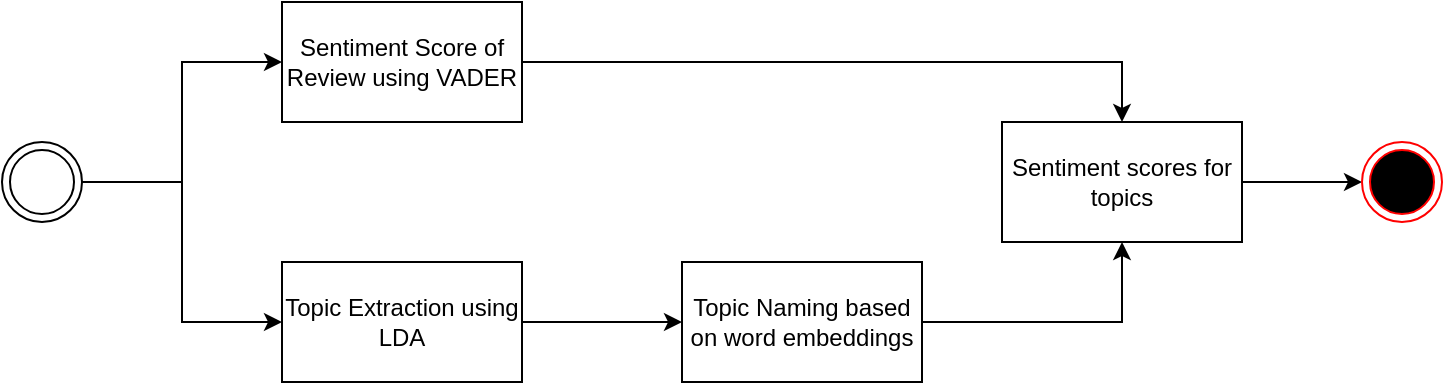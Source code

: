 <mxfile version="15.9.4" type="device"><diagram id="aXvLs4rXrCXs0ucB-yTp" name="Page-1"><mxGraphModel dx="1094" dy="611" grid="1" gridSize="10" guides="1" tooltips="1" connect="1" arrows="1" fold="1" page="1" pageScale="1" pageWidth="827" pageHeight="1169" math="0" shadow="0"><root><mxCell id="0"/><mxCell id="1" parent="0"/><mxCell id="QHWLZtWJLxdPzeeFP30F-11" style="edgeStyle=orthogonalEdgeStyle;rounded=0;orthogonalLoop=1;jettySize=auto;html=1;entryX=0.5;entryY=0;entryDx=0;entryDy=0;" edge="1" parent="1" source="QHWLZtWJLxdPzeeFP30F-1" target="QHWLZtWJLxdPzeeFP30F-9"><mxGeometry relative="1" as="geometry"/></mxCell><mxCell id="QHWLZtWJLxdPzeeFP30F-1" value="Sentiment Score of Review using VADER" style="rounded=0;whiteSpace=wrap;html=1;" vertex="1" parent="1"><mxGeometry x="160" y="40" width="120" height="60" as="geometry"/></mxCell><mxCell id="QHWLZtWJLxdPzeeFP30F-4" style="edgeStyle=orthogonalEdgeStyle;rounded=0;orthogonalLoop=1;jettySize=auto;html=1;entryX=0;entryY=0.5;entryDx=0;entryDy=0;" edge="1" parent="1" source="QHWLZtWJLxdPzeeFP30F-3" target="QHWLZtWJLxdPzeeFP30F-1"><mxGeometry relative="1" as="geometry"/></mxCell><mxCell id="QHWLZtWJLxdPzeeFP30F-6" style="edgeStyle=orthogonalEdgeStyle;rounded=0;orthogonalLoop=1;jettySize=auto;html=1;entryX=0;entryY=0.5;entryDx=0;entryDy=0;" edge="1" parent="1" source="QHWLZtWJLxdPzeeFP30F-3" target="QHWLZtWJLxdPzeeFP30F-5"><mxGeometry relative="1" as="geometry"/></mxCell><mxCell id="QHWLZtWJLxdPzeeFP30F-3" value="" style="ellipse;shape=doubleEllipse;html=1;dashed=0;whitespace=wrap;aspect=fixed;" vertex="1" parent="1"><mxGeometry x="20" y="110" width="40" height="40" as="geometry"/></mxCell><mxCell id="QHWLZtWJLxdPzeeFP30F-8" value="" style="edgeStyle=orthogonalEdgeStyle;rounded=0;orthogonalLoop=1;jettySize=auto;html=1;" edge="1" parent="1" source="QHWLZtWJLxdPzeeFP30F-5" target="QHWLZtWJLxdPzeeFP30F-7"><mxGeometry relative="1" as="geometry"/></mxCell><mxCell id="QHWLZtWJLxdPzeeFP30F-5" value="Topic Extraction using LDA" style="rounded=0;whiteSpace=wrap;html=1;" vertex="1" parent="1"><mxGeometry x="160" y="170" width="120" height="60" as="geometry"/></mxCell><mxCell id="QHWLZtWJLxdPzeeFP30F-10" value="" style="edgeStyle=orthogonalEdgeStyle;rounded=0;orthogonalLoop=1;jettySize=auto;html=1;" edge="1" parent="1" source="QHWLZtWJLxdPzeeFP30F-7" target="QHWLZtWJLxdPzeeFP30F-9"><mxGeometry relative="1" as="geometry"/></mxCell><mxCell id="QHWLZtWJLxdPzeeFP30F-7" value="Topic Naming based on word embeddings" style="rounded=0;whiteSpace=wrap;html=1;" vertex="1" parent="1"><mxGeometry x="360" y="170" width="120" height="60" as="geometry"/></mxCell><mxCell id="QHWLZtWJLxdPzeeFP30F-13" style="edgeStyle=orthogonalEdgeStyle;rounded=0;orthogonalLoop=1;jettySize=auto;html=1;" edge="1" parent="1" source="QHWLZtWJLxdPzeeFP30F-9" target="QHWLZtWJLxdPzeeFP30F-12"><mxGeometry relative="1" as="geometry"/></mxCell><mxCell id="QHWLZtWJLxdPzeeFP30F-9" value="Sentiment scores for topics" style="rounded=0;whiteSpace=wrap;html=1;" vertex="1" parent="1"><mxGeometry x="520" y="100" width="120" height="60" as="geometry"/></mxCell><mxCell id="QHWLZtWJLxdPzeeFP30F-12" value="" style="ellipse;html=1;shape=endState;fillColor=#000000;strokeColor=#ff0000;" vertex="1" parent="1"><mxGeometry x="700" y="110" width="40" height="40" as="geometry"/></mxCell></root></mxGraphModel></diagram></mxfile>